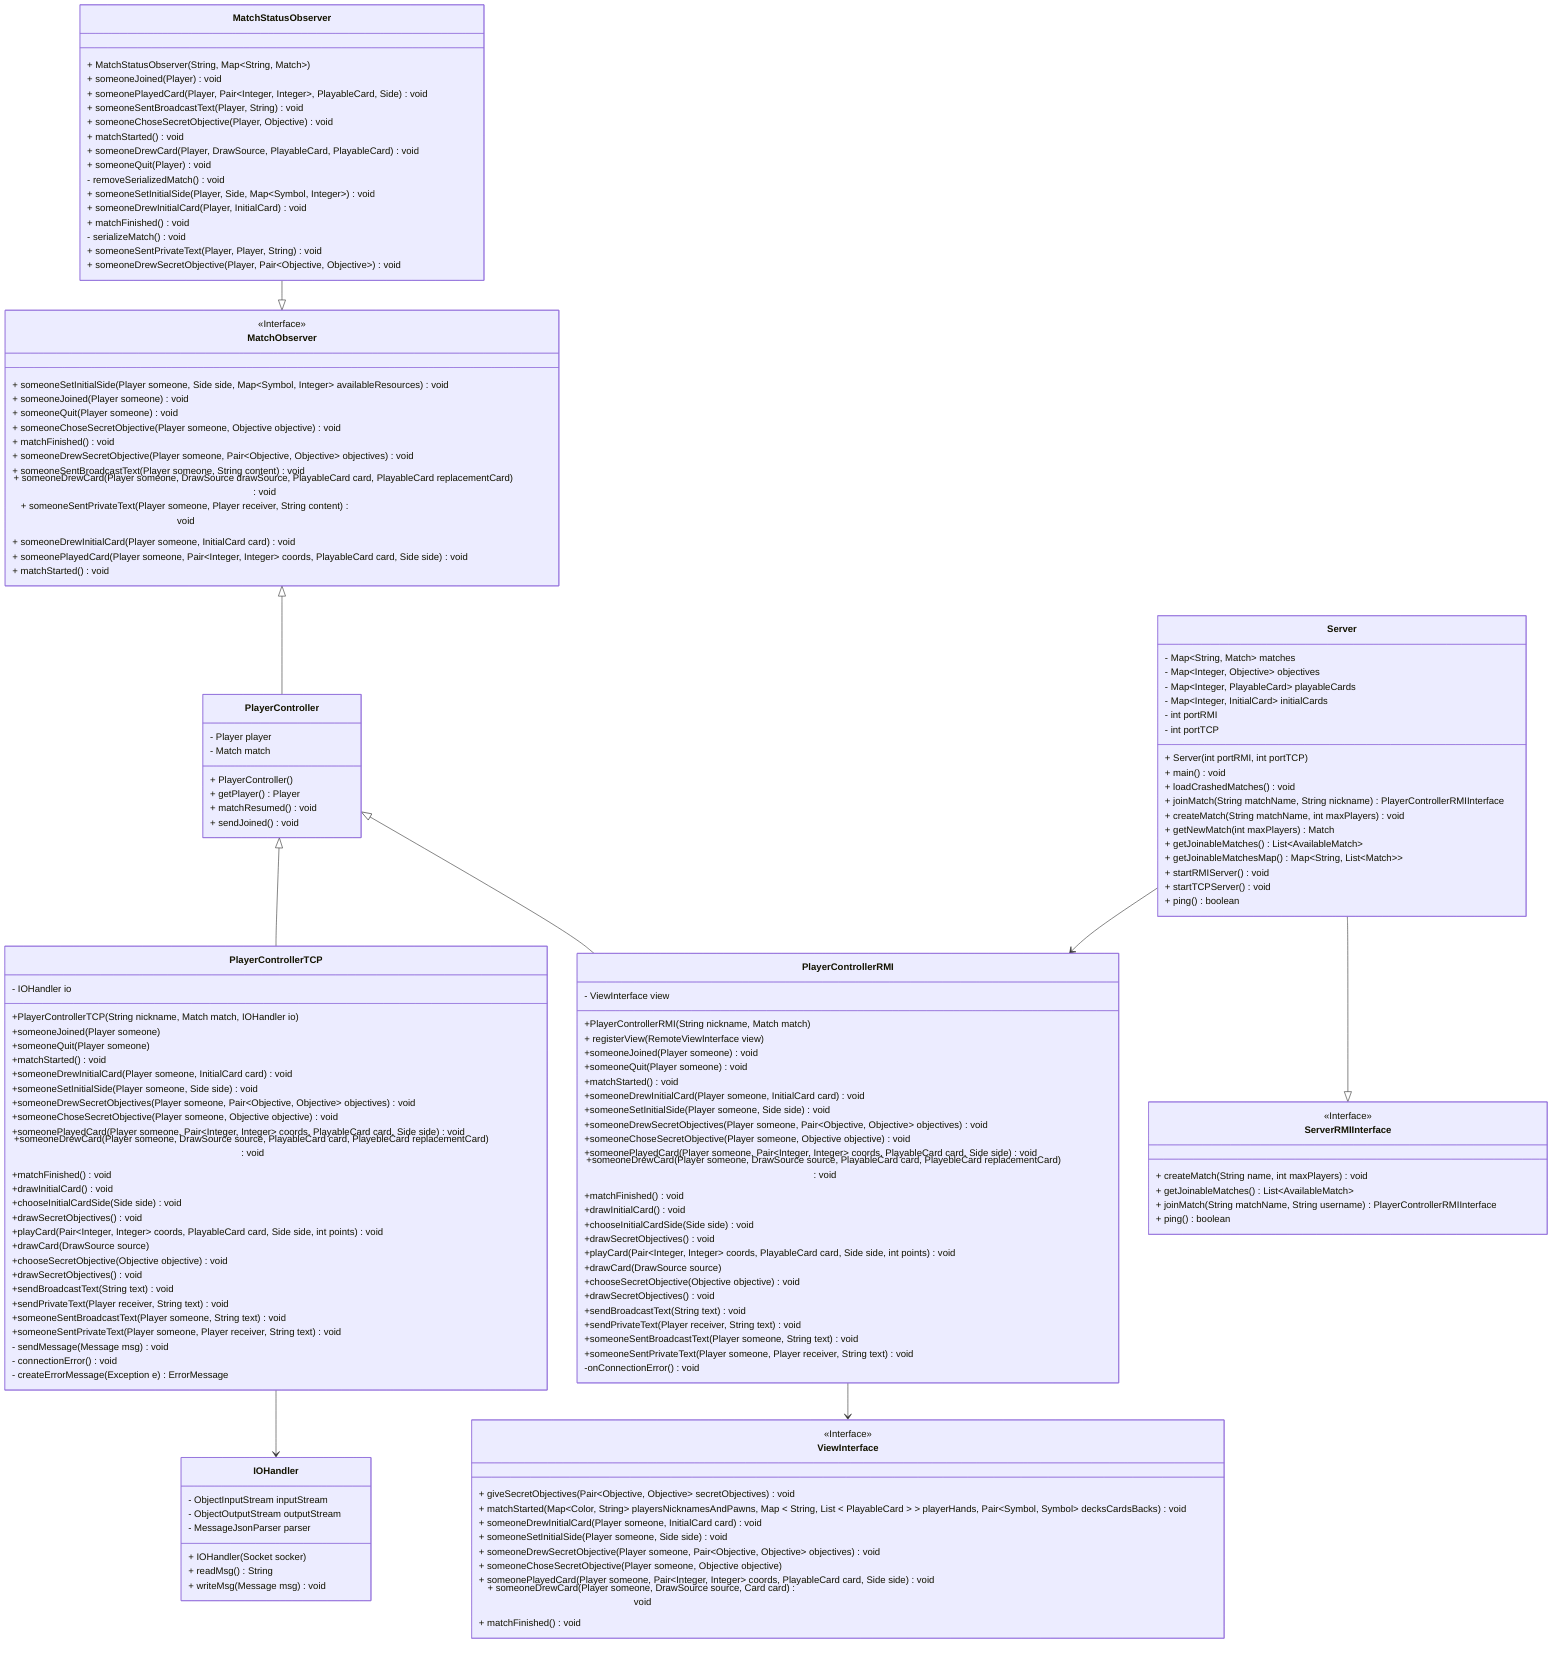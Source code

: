 classDiagram
    MatchObserver <|-- PlayerController
    PlayerController <|-- PlayerControllerTCP
    PlayerController <|-- PlayerControllerRMI
    Server --> PlayerControllerRMI
    PlayerControllerTCP --> IOHandler
    PlayerControllerRMI --> ViewInterface
    Server --|> ServerRMIInterface
    MatchStatusObserver --|> MatchObserver
    class MatchObserver{
        <<Interface>>
        + someoneSetInitialSide(Player someone, Side side, Map~Symbol, Integer~ availableResources) void
        + someoneJoined(Player someone) void
        + someoneQuit(Player someone) void
        + someoneChoseSecretObjective(Player someone, Objective objective) void
        + matchFinished() void
        + someoneDrewSecretObjective(Player someone, Pair~Objective, Objective~ objectives) void
        + someoneSentBroadcastText(Player someone, String content) void
        + someoneDrewCard(Player someone, DrawSource drawSource, PlayableCard card, PlayableCard replacementCard) void
        + someoneSentPrivateText(Player someone, Player receiver, String content) void
        + someoneDrewInitialCard(Player someone, InitialCard card) void
        + someonePlayedCard(Player someone, Pair~Integer, Integer~ coords, PlayableCard card, Side side) void
        + matchStarted() void
    } 

  
    class PlayerController{
      - Player player
      - Match match
      + PlayerController()
      + getPlayer() Player
      + matchResumed() void
      + sendJoined() void  
    }
    
    class PlayerControllerTCP{
      - IOHandler io
      +PlayerControllerTCP(String nickname, Match match, IOHandler io)
      +someoneJoined(Player someone)
      +someoneQuit(Player someone) 
      +matchStarted() void
      +someoneDrewInitialCard(Player someone, InitialCard card) void
      +someoneSetInitialSide(Player someone, Side side) void
      +someoneDrewSecretObjectives(Player someone, Pair~Objective, Objective~ objectives) void
      +someoneChoseSecretObjective(Player someone, Objective objective) void
      +someonePlayedCard(Player someone, Pair~Integer, Integer~ coords, PlayableCard card, Side side) void
      +someoneDrewCard(Player someone, DrawSource source, PlayableCard card, PlayebleCard replacementCard) void
      +matchFinished() void
      +drawInitialCard() void
      +chooseInitialCardSide(Side side) void
      +drawSecretObjectives() void
      +playCard(Pair~Integer, Integer~ coords, PlayableCard card, Side side, int points) void
      +drawCard(DrawSource source)
      +chooseSecretObjective(Objective objective) void 
      +drawSecretObjectives() void
      +sendBroadcastText(String text) void
      +sendPrivateText(Player receiver, String text) void
      +someoneSentBroadcastText(Player someone, String text) void
      +someoneSentPrivateText(Player someone, Player receiver, String text) void

      - sendMessage(Message msg) void
      - connectionError() void
      - createErrorMessage(Exception e) ErrorMessage
    }
    
    class PlayerControllerRMI {
      - ViewInterface view
      +PlayerControllerRMI(String nickname, Match match)
      + registerView(RemoteViewInterface view)
      +someoneJoined(Player someone) void
      +someoneQuit(Player someone) void
      +matchStarted() void
      +someoneDrewInitialCard(Player someone, InitialCard card) void
      +someoneSetInitialSide(Player someone, Side side) void
      +someoneDrewSecretObjectives(Player someone, Pair~Objective, Objective~ objectives) void
      +someoneChoseSecretObjective(Player someone, Objective objective) void
      +someonePlayedCard(Player someone, Pair~Integer, Integer~ coords, PlayableCard card, Side side) void
      +someoneDrewCard(Player someone, DrawSource source, PlayableCard card, PlayebleCard replacementCard) void
      +matchFinished() void
      +drawInitialCard() void
      +chooseInitialCardSide(Side side) void
      +drawSecretObjectives() void
      +playCard(Pair~Integer, Integer~ coords, PlayableCard card, Side side, int points) void
      +drawCard(DrawSource source)
      +chooseSecretObjective(Objective objective) void 
      +drawSecretObjectives() void
      +sendBroadcastText(String text) void
      +sendPrivateText(Player receiver, String text) void
      +someoneSentBroadcastText(Player someone, String text) void
      +someoneSentPrivateText(Player someone, Player receiver, String text) void
      -onConnectionError() void
    }

    class ServerRMIInterface {
      <<Interface>>
      + createMatch(String name, int maxPlayers) void
      + getJoinableMatches() List~AvailableMatch~
      + joinMatch(String matchName, String username) PlayerControllerRMIInterface
      + ping() boolean
    }
    
    class Server {
        - Map~String, Match~ matches
        - Map~Integer, Objective~  objectives
        - Map~Integer, PlayableCard~ playableCards
        - Map~Integer, InitialCard~ initialCards
        - int portRMI
        - int portTCP
        + Server(int portRMI, int portTCP)
        + main() void
        + loadCrashedMatches() void
        + joinMatch(String matchName, String nickname) PlayerControllerRMIInterface
        + createMatch(String matchName, int maxPlayers) void
        + getNewMatch(int maxPlayers) Match
        + getJoinableMatches() List~AvailableMatch~
        + getJoinableMatchesMap() Map~String, List&ltMatch&gt~
        + startRMIServer() void
        + startTCPServer() void
        + ping() boolean
    }
    
    class IOHandler {
        - ObjectInputStream inputStream 
        - ObjectOutputStream outputStream
        - MessageJsonParser parser
        + IOHandler(Socket socker)
        + readMsg() String
        + writeMsg(Message msg) void
    }
    
    class ViewInterface {
      <<Interface>>
      + giveSecretObjectives(Pair~Objective, Objective~ secretObjectives) void
      + matchStarted(Map~Color, String~ playersNicknamesAndPawns, Map &lt String, List &lt PlayableCard &gt &gt playerHands, Pair~Objective, Objective~ visibleObjectives, Map~DrawSource, PlayableCard~ visiblePlayableCards, Pair~Symbol, Symbol~ decksCardsBacks) void
      + someoneDrewInitialCard(Player someone, InitialCard card) void
      + someoneSetInitialSide(Player someone, Side side) void
      + someoneDrewSecretObjective(Player someone, Pair~Objective, Objective~ objectives) void
      + someoneChoseSecretObjective(Player someone, Objective objective)
      + someonePlayedCard(Player someone, Pair~Integer, Integer~ coords, PlayableCard card, Side side) void
      + someoneDrewCard(Player someone, DrawSource source, Card card) void
      + matchFinished() void
    }

class MatchStatusObserver {
  + MatchStatusObserver(String, Map~String, Match~) 
  + someoneJoined(Player) void
  + someonePlayedCard(Player, Pair~Integer, Integer~, PlayableCard, Side) void
  + someoneSentBroadcastText(Player, String) void
  + someoneChoseSecretObjective(Player, Objective) void
  + matchStarted() void
  + someoneDrewCard(Player, DrawSource, PlayableCard, PlayableCard) void
  + someoneQuit(Player) void
  - removeSerializedMatch() void
  + someoneSetInitialSide(Player, Side, Map~Symbol, Integer~) void
  + someoneDrewInitialCard(Player, InitialCard) void
  + matchFinished() void
  - serializeMatch() void
  + someoneSentPrivateText(Player, Player, String) void
  + someoneDrewSecretObjective(Player, Pair~Objective, Objective~) void
}